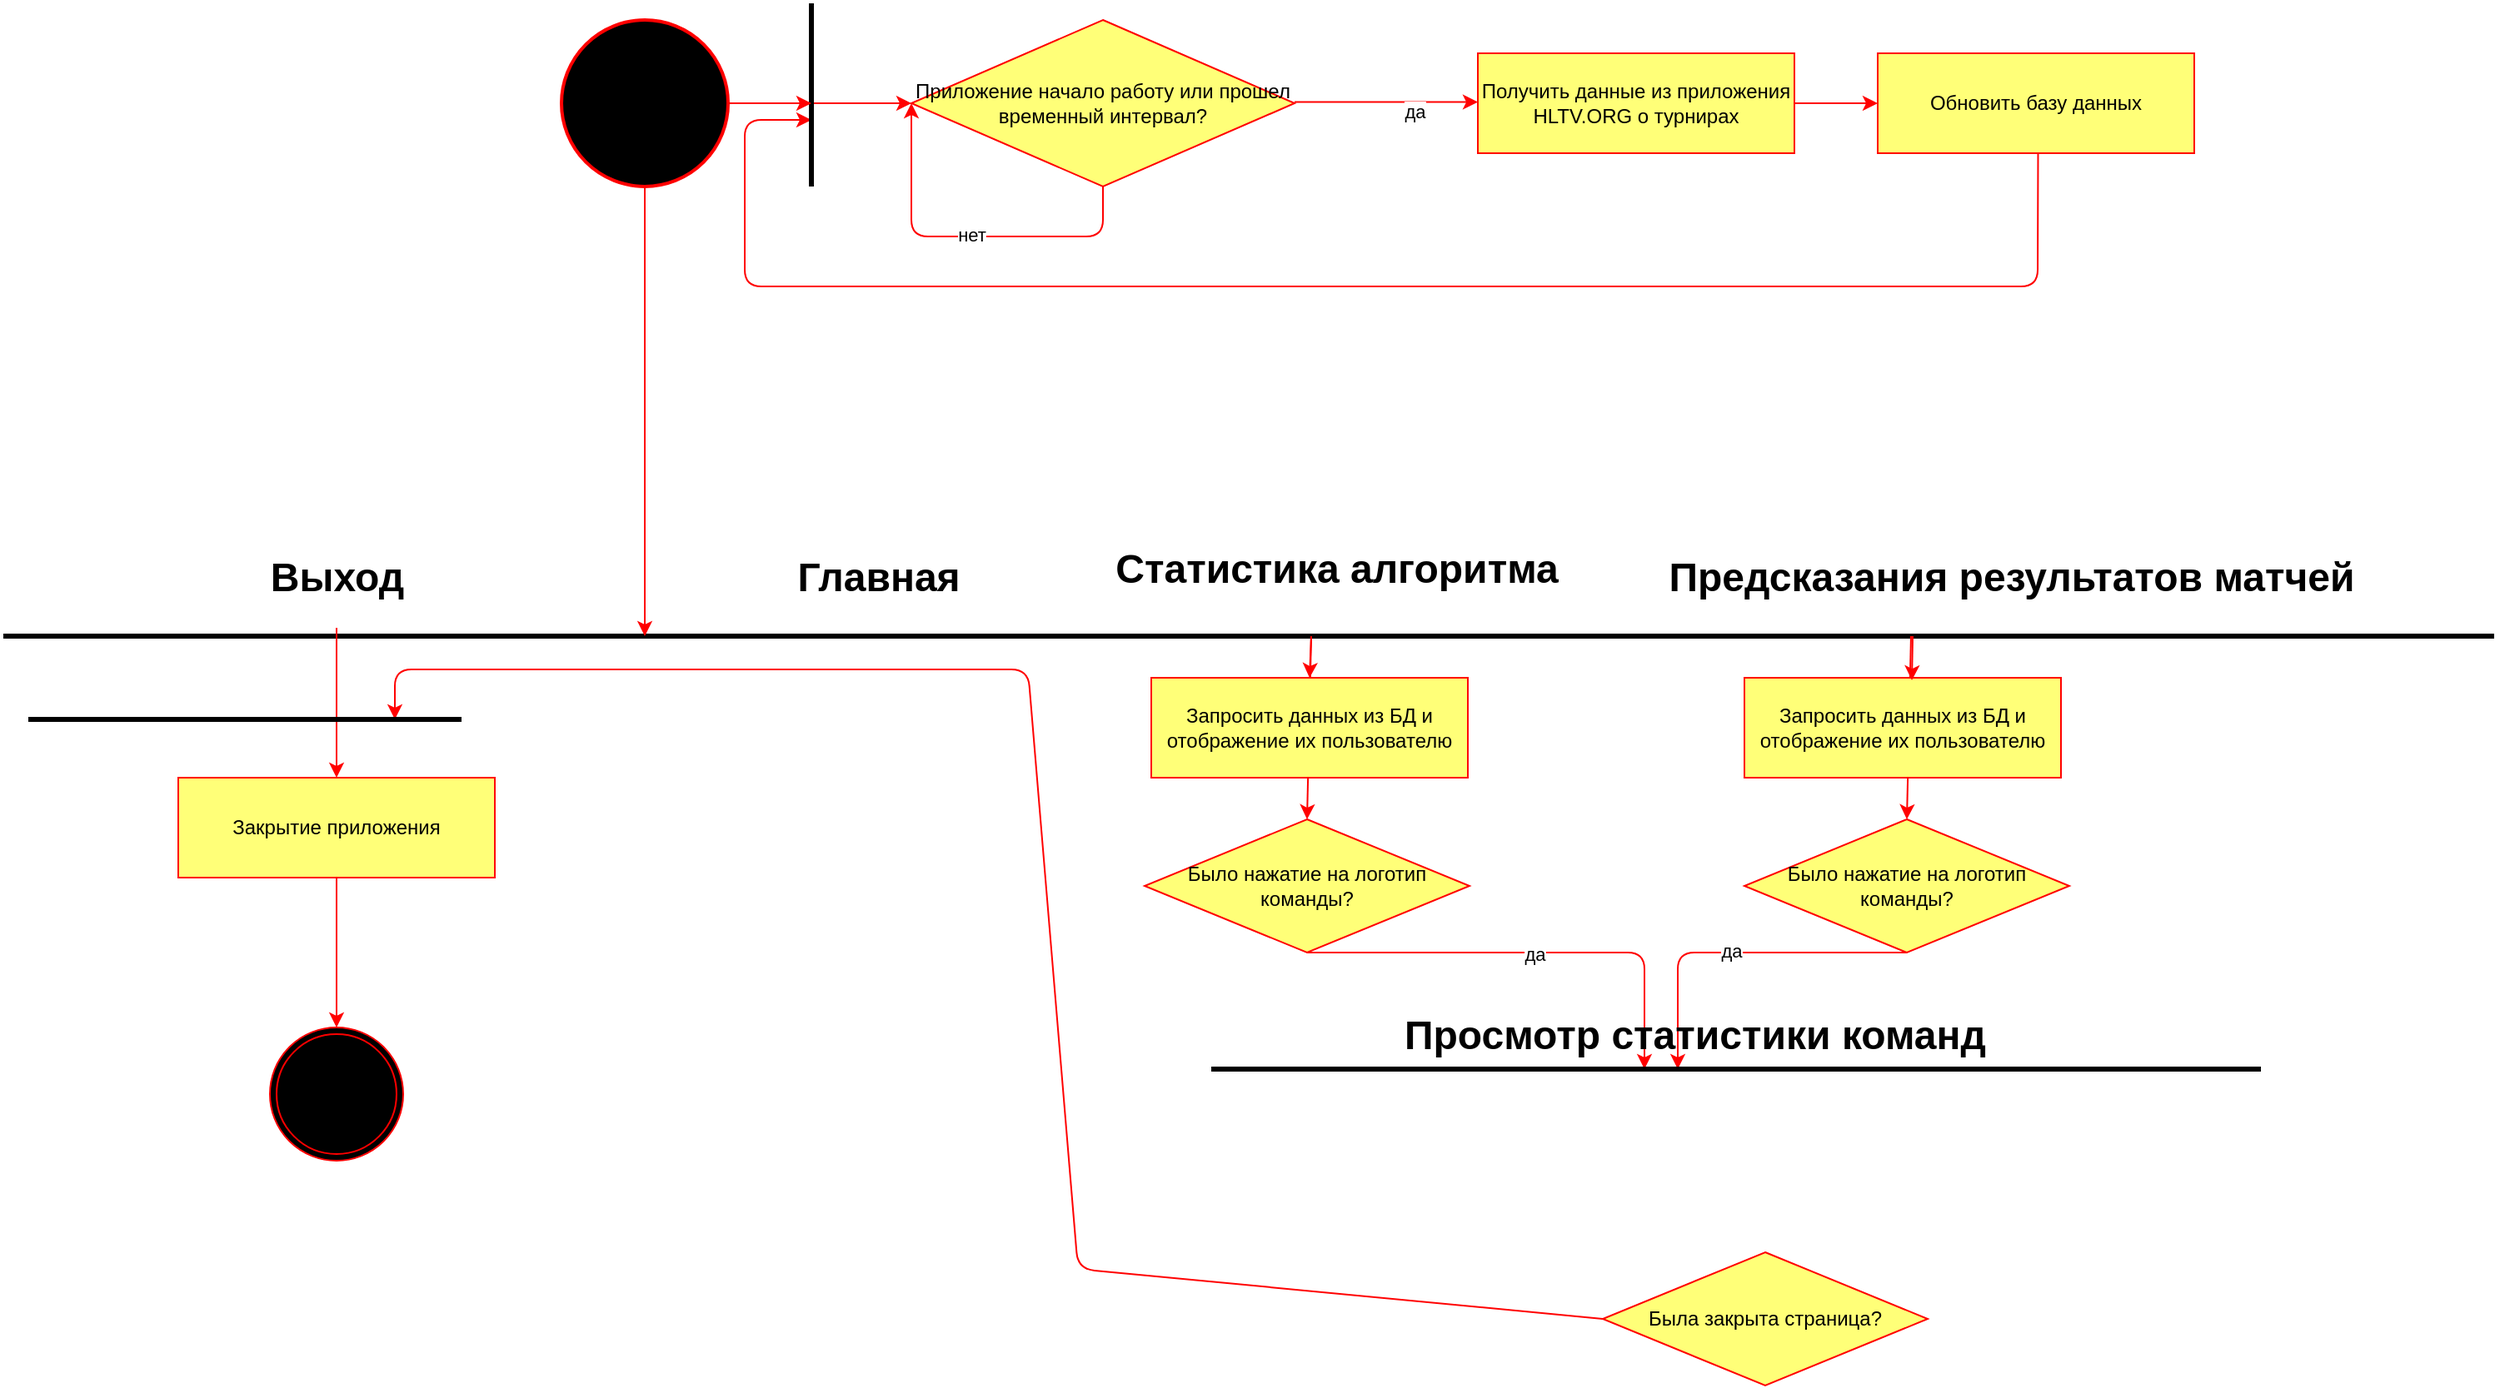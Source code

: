 <mxfile version="14.7.2" type="github">
  <diagram id="ovl93kgdagDSXJWDj75_" name="Page-1">
    <mxGraphModel dx="3304" dy="3299" grid="1" gridSize="10" guides="1" tooltips="1" connect="1" arrows="1" fold="1" page="1" pageScale="1" pageWidth="827" pageHeight="1169" math="0" shadow="0">
      <root>
        <mxCell id="0" />
        <mxCell id="1" parent="0" />
        <mxCell id="dWMFUqPLQpucTrkb1VZX-1" value="" style="strokeWidth=2;html=1;shape=mxgraph.flowchart.start_2;whiteSpace=wrap;fillColor=#000000;strokeColor=#FF0000;" vertex="1" parent="1">
          <mxGeometry x="-690" y="-1590" width="100" height="100" as="geometry" />
        </mxCell>
        <mxCell id="dWMFUqPLQpucTrkb1VZX-2" value="" style="endArrow=none;html=1;strokeWidth=3;" edge="1" parent="1">
          <mxGeometry width="50" height="50" relative="1" as="geometry">
            <mxPoint x="-1025" y="-1220" as="sourcePoint" />
            <mxPoint x="470" y="-1220" as="targetPoint" />
          </mxGeometry>
        </mxCell>
        <mxCell id="dWMFUqPLQpucTrkb1VZX-3" value="" style="endArrow=classic;html=1;strokeColor=#FF0000;exitX=0.5;exitY=1;exitDx=0;exitDy=0;exitPerimeter=0;" edge="1" parent="1" source="dWMFUqPLQpucTrkb1VZX-1">
          <mxGeometry width="50" height="50" relative="1" as="geometry">
            <mxPoint x="415" y="-1240" as="sourcePoint" />
            <mxPoint x="-640" y="-1220" as="targetPoint" />
          </mxGeometry>
        </mxCell>
        <mxCell id="dWMFUqPLQpucTrkb1VZX-4" value="Главная" style="text;strokeColor=none;fillColor=none;html=1;fontSize=24;fontStyle=1;verticalAlign=middle;align=center;" vertex="1" parent="1">
          <mxGeometry x="-550" y="-1275" width="100" height="40" as="geometry" />
        </mxCell>
        <mxCell id="dWMFUqPLQpucTrkb1VZX-13" value="Выход" style="text;strokeColor=none;fillColor=none;html=1;fontSize=24;fontStyle=1;verticalAlign=middle;align=center;" vertex="1" parent="1">
          <mxGeometry x="-875" y="-1275" width="100" height="40" as="geometry" />
        </mxCell>
        <mxCell id="dWMFUqPLQpucTrkb1VZX-14" value="Закрытие приложения" style="whiteSpace=wrap;html=1;strokeColor=#FF0000;gradientColor=none;fillColor=#FFFF78;" vertex="1" parent="1">
          <mxGeometry x="-920" y="-1135" width="190" height="60" as="geometry" />
        </mxCell>
        <mxCell id="dWMFUqPLQpucTrkb1VZX-15" value="" style="endArrow=classic;html=1;strokeColor=#FF0000;entryX=0.5;entryY=0;entryDx=0;entryDy=0;" edge="1" parent="1" target="dWMFUqPLQpucTrkb1VZX-14">
          <mxGeometry width="50" height="50" relative="1" as="geometry">
            <mxPoint x="-825" y="-1225" as="sourcePoint" />
            <mxPoint x="-475" y="-1015" as="targetPoint" />
          </mxGeometry>
        </mxCell>
        <mxCell id="dWMFUqPLQpucTrkb1VZX-17" value="" style="ellipse;shape=doubleEllipse;whiteSpace=wrap;html=1;aspect=fixed;gradientColor=none;fillColor=#000000;strokeColor=#FF0000;" vertex="1" parent="1">
          <mxGeometry x="-865" y="-985" width="80" height="80" as="geometry" />
        </mxCell>
        <mxCell id="dWMFUqPLQpucTrkb1VZX-20" value="Статистика алгоритма" style="text;strokeColor=none;fillColor=none;html=1;fontSize=24;fontStyle=1;verticalAlign=middle;align=center;" vertex="1" parent="1">
          <mxGeometry x="-275" y="-1280" width="100" height="40" as="geometry" />
        </mxCell>
        <mxCell id="dWMFUqPLQpucTrkb1VZX-33" value="Предсказания результатов матчей" style="text;strokeColor=none;fillColor=none;html=1;fontSize=24;fontStyle=1;verticalAlign=middle;align=center;" vertex="1" parent="1">
          <mxGeometry x="130" y="-1275" width="100" height="40" as="geometry" />
        </mxCell>
        <mxCell id="dWMFUqPLQpucTrkb1VZX-78" value="" style="endArrow=classic;html=1;strokeColor=#FF0000;entryX=0.5;entryY=0;entryDx=0;entryDy=0;exitX=0.5;exitY=1;exitDx=0;exitDy=0;" edge="1" parent="1" source="dWMFUqPLQpucTrkb1VZX-14" target="dWMFUqPLQpucTrkb1VZX-17">
          <mxGeometry width="50" height="50" relative="1" as="geometry">
            <mxPoint x="-815" y="-1215" as="sourcePoint" />
            <mxPoint x="-815" y="-1125" as="targetPoint" />
          </mxGeometry>
        </mxCell>
        <mxCell id="dWMFUqPLQpucTrkb1VZX-80" value="Было нажатие на логотип команды?" style="rhombus;whiteSpace=wrap;html=1;fillColor=#FFFF78;gradientColor=none;strokeColor=#FF0000;" vertex="1" parent="1">
          <mxGeometry x="-340" y="-1110" width="195" height="80" as="geometry" />
        </mxCell>
        <mxCell id="dWMFUqPLQpucTrkb1VZX-81" value="" style="endArrow=classic;html=1;strokeColor=#FF0000;entryX=0.5;entryY=0;entryDx=0;entryDy=0;" edge="1" parent="1" target="dWMFUqPLQpucTrkb1VZX-80">
          <mxGeometry width="50" height="50" relative="1" as="geometry">
            <mxPoint x="-240" y="-1220" as="sourcePoint" />
            <mxPoint x="-815" y="-1125" as="targetPoint" />
          </mxGeometry>
        </mxCell>
        <mxCell id="dWMFUqPLQpucTrkb1VZX-82" value="Было нажатие на логотип команды?" style="rhombus;whiteSpace=wrap;html=1;fillColor=#FFFF78;gradientColor=none;strokeColor=#FF0000;" vertex="1" parent="1">
          <mxGeometry x="20" y="-1110" width="195" height="80" as="geometry" />
        </mxCell>
        <mxCell id="dWMFUqPLQpucTrkb1VZX-83" value="" style="endArrow=classic;html=1;strokeColor=#FF0000;entryX=0.5;entryY=0;entryDx=0;entryDy=0;" edge="1" parent="1" target="dWMFUqPLQpucTrkb1VZX-82">
          <mxGeometry width="50" height="50" relative="1" as="geometry">
            <mxPoint x="120" y="-1220" as="sourcePoint" />
            <mxPoint x="-232.5" y="-1110" as="targetPoint" />
          </mxGeometry>
        </mxCell>
        <mxCell id="dWMFUqPLQpucTrkb1VZX-84" value="" style="endArrow=classic;html=1;strokeColor=#FF0000;exitX=0.5;exitY=1;exitDx=0;exitDy=0;" edge="1" parent="1" source="dWMFUqPLQpucTrkb1VZX-80">
          <mxGeometry width="50" height="50" relative="1" as="geometry">
            <mxPoint x="-230" y="-1210" as="sourcePoint" />
            <mxPoint x="-40" y="-960" as="targetPoint" />
            <Array as="points">
              <mxPoint x="-40" y="-1030" />
            </Array>
          </mxGeometry>
        </mxCell>
        <mxCell id="dWMFUqPLQpucTrkb1VZX-85" value="да&lt;br&gt;" style="edgeLabel;html=1;align=center;verticalAlign=middle;resizable=0;points=[];" vertex="1" connectable="0" parent="dWMFUqPLQpucTrkb1VZX-84">
          <mxGeometry x="0.011" y="-1" relative="1" as="geometry">
            <mxPoint x="-1" as="offset" />
          </mxGeometry>
        </mxCell>
        <mxCell id="dWMFUqPLQpucTrkb1VZX-87" value="" style="endArrow=classic;html=1;strokeColor=#FF0000;exitX=0.5;exitY=1;exitDx=0;exitDy=0;" edge="1" parent="1" source="dWMFUqPLQpucTrkb1VZX-82">
          <mxGeometry width="50" height="50" relative="1" as="geometry">
            <mxPoint x="-232.5" y="-1030" as="sourcePoint" />
            <mxPoint x="-20" y="-960" as="targetPoint" />
            <Array as="points">
              <mxPoint x="-20" y="-1030" />
            </Array>
          </mxGeometry>
        </mxCell>
        <mxCell id="dWMFUqPLQpucTrkb1VZX-88" value="да&lt;br&gt;" style="edgeLabel;html=1;align=center;verticalAlign=middle;resizable=0;points=[];" vertex="1" connectable="0" parent="dWMFUqPLQpucTrkb1VZX-87">
          <mxGeometry x="0.011" y="-1" relative="1" as="geometry">
            <mxPoint x="-1" as="offset" />
          </mxGeometry>
        </mxCell>
        <mxCell id="dWMFUqPLQpucTrkb1VZX-89" value="" style="endArrow=none;html=1;strokeWidth=3;" edge="1" parent="1">
          <mxGeometry width="50" height="50" relative="1" as="geometry">
            <mxPoint x="-300" y="-960" as="sourcePoint" />
            <mxPoint x="330" y="-960" as="targetPoint" />
          </mxGeometry>
        </mxCell>
        <mxCell id="dWMFUqPLQpucTrkb1VZX-90" value="Просмотр статистики команд" style="text;strokeColor=none;fillColor=none;html=1;fontSize=24;fontStyle=1;verticalAlign=middle;align=center;" vertex="1" parent="1">
          <mxGeometry x="-60" y="-1000" width="100" height="40" as="geometry" />
        </mxCell>
        <mxCell id="dWMFUqPLQpucTrkb1VZX-91" value="Была закрыта страница?" style="rhombus;whiteSpace=wrap;html=1;fillColor=#FFFF78;gradientColor=none;strokeColor=#FF0000;" vertex="1" parent="1">
          <mxGeometry x="-65" y="-850" width="195" height="80" as="geometry" />
        </mxCell>
        <mxCell id="dWMFUqPLQpucTrkb1VZX-92" value="" style="endArrow=classic;html=1;strokeColor=#FF0000;exitX=0;exitY=0.5;exitDx=0;exitDy=0;" edge="1" parent="1" source="dWMFUqPLQpucTrkb1VZX-91">
          <mxGeometry width="50" height="50" relative="1" as="geometry">
            <mxPoint x="-11.25" y="-825" as="sourcePoint" />
            <mxPoint x="-790" y="-1170" as="targetPoint" />
            <Array as="points">
              <mxPoint x="-380" y="-840" />
              <mxPoint x="-410" y="-1200" />
              <mxPoint x="-790" y="-1200" />
            </Array>
          </mxGeometry>
        </mxCell>
        <mxCell id="dWMFUqPLQpucTrkb1VZX-93" value="" style="endArrow=none;html=1;strokeWidth=3;" edge="1" parent="1">
          <mxGeometry width="50" height="50" relative="1" as="geometry">
            <mxPoint x="-1010" y="-1170" as="sourcePoint" />
            <mxPoint x="-750" y="-1170" as="targetPoint" />
          </mxGeometry>
        </mxCell>
        <mxCell id="dWMFUqPLQpucTrkb1VZX-94" value="" style="endArrow=classic;html=1;strokeColor=#FF0000;exitX=1;exitY=0.5;exitDx=0;exitDy=0;exitPerimeter=0;" edge="1" parent="1" source="dWMFUqPLQpucTrkb1VZX-1">
          <mxGeometry width="50" height="50" relative="1" as="geometry">
            <mxPoint x="-630" y="-1480" as="sourcePoint" />
            <mxPoint x="-480" y="-1540" as="targetPoint" />
          </mxGeometry>
        </mxCell>
        <mxCell id="dWMFUqPLQpucTrkb1VZX-95" value="Приложение начало работу или прошел временный интервал?" style="rhombus;whiteSpace=wrap;html=1;fillColor=#FFFF78;gradientColor=none;strokeColor=#FF0000;" vertex="1" parent="1">
          <mxGeometry x="-480" y="-1590" width="230" height="100" as="geometry" />
        </mxCell>
        <mxCell id="dWMFUqPLQpucTrkb1VZX-96" value="" style="endArrow=classic;html=1;strokeColor=#FF0000;exitX=1;exitY=0.5;exitDx=0;exitDy=0;exitPerimeter=0;" edge="1" parent="1">
          <mxGeometry width="50" height="50" relative="1" as="geometry">
            <mxPoint x="-250" y="-1540.71" as="sourcePoint" />
            <mxPoint x="-140" y="-1540.71" as="targetPoint" />
          </mxGeometry>
        </mxCell>
        <mxCell id="dWMFUqPLQpucTrkb1VZX-99" value="да" style="edgeLabel;html=1;align=center;verticalAlign=middle;resizable=0;points=[];" vertex="1" connectable="0" parent="dWMFUqPLQpucTrkb1VZX-96">
          <mxGeometry x="0.304" y="-5" relative="1" as="geometry">
            <mxPoint as="offset" />
          </mxGeometry>
        </mxCell>
        <mxCell id="dWMFUqPLQpucTrkb1VZX-97" value="" style="endArrow=classic;html=1;strokeColor=#FF0000;exitX=0.5;exitY=1;exitDx=0;exitDy=0;entryX=0;entryY=0.5;entryDx=0;entryDy=0;" edge="1" parent="1" source="dWMFUqPLQpucTrkb1VZX-95" target="dWMFUqPLQpucTrkb1VZX-95">
          <mxGeometry width="50" height="50" relative="1" as="geometry">
            <mxPoint x="-350" y="-1470" as="sourcePoint" />
            <mxPoint x="-365" y="-1400" as="targetPoint" />
            <Array as="points">
              <mxPoint x="-365" y="-1460" />
              <mxPoint x="-480" y="-1460" />
            </Array>
          </mxGeometry>
        </mxCell>
        <mxCell id="dWMFUqPLQpucTrkb1VZX-98" value="нет&lt;br&gt;" style="edgeLabel;html=1;align=center;verticalAlign=middle;resizable=0;points=[];" vertex="1" connectable="0" parent="dWMFUqPLQpucTrkb1VZX-97">
          <mxGeometry x="-0.031" y="-1" relative="1" as="geometry">
            <mxPoint as="offset" />
          </mxGeometry>
        </mxCell>
        <mxCell id="dWMFUqPLQpucTrkb1VZX-100" value="Получить данные из приложения HLTV.ORG о турнирах&lt;span style=&quot;color: rgba(0 , 0 , 0 , 0) ; font-family: monospace ; font-size: 0px&quot;&gt;%3CmxGraphModel%3E%3Croot%3E%3CmxCell%20id%3D%220%22%2F%3E%3CmxCell%20id%3D%221%22%20parent%3D%220%22%2F%3E%3CmxCell%20id%3D%222%22%20value%3D%22%D0%97%D0%B0%D0%BA%D1%80%D1%8B%D1%82%D0%B8%D0%B5%20%D0%BF%D1%80%D0%B8%D0%BB%D0%BE%D0%B6%D0%B5%D0%BD%D0%B8%D1%8F%22%20style%3D%22whiteSpace%3Dwrap%3Bhtml%3D1%3BstrokeColor%3D%23FF0000%3BgradientColor%3Dnone%3BfillColor%3D%23FFFF78%3B%22%20vertex%3D%221%22%20parent%3D%221%22%3E%3CmxGeometry%20x%3D%22-920%22%20y%3D%22-1135%22%20width%3D%22190%22%20height%3D%2260%22%20as%3D%22geometry%22%2F%3E%3C%2FmxCell%3E%3C%2Froot%3E%3C%2FmxGraphModel%3E&amp;nbsp;&lt;/span&gt;" style="whiteSpace=wrap;html=1;strokeColor=#FF0000;gradientColor=none;fillColor=#FFFF78;" vertex="1" parent="1">
          <mxGeometry x="-140" y="-1570" width="190" height="60" as="geometry" />
        </mxCell>
        <mxCell id="dWMFUqPLQpucTrkb1VZX-101" value="Обновить базу данных" style="whiteSpace=wrap;html=1;strokeColor=#FF0000;gradientColor=none;fillColor=#FFFF78;" vertex="1" parent="1">
          <mxGeometry x="100" y="-1570" width="190" height="60" as="geometry" />
        </mxCell>
        <mxCell id="dWMFUqPLQpucTrkb1VZX-102" value="" style="endArrow=classic;html=1;strokeColor=#FF0000;entryX=0;entryY=0.5;entryDx=0;entryDy=0;exitX=1;exitY=0.5;exitDx=0;exitDy=0;" edge="1" parent="1" source="dWMFUqPLQpucTrkb1VZX-100" target="dWMFUqPLQpucTrkb1VZX-101">
          <mxGeometry width="50" height="50" relative="1" as="geometry">
            <mxPoint x="-230" y="-1210" as="sourcePoint" />
            <mxPoint x="-232.5" y="-1110" as="targetPoint" />
          </mxGeometry>
        </mxCell>
        <mxCell id="dWMFUqPLQpucTrkb1VZX-104" value="" style="endArrow=classic;html=1;strokeColor=#FF0000;" edge="1" parent="1">
          <mxGeometry width="50" height="50" relative="1" as="geometry">
            <mxPoint x="196.25" y="-1510" as="sourcePoint" />
            <mxPoint x="-540" y="-1530" as="targetPoint" />
            <Array as="points">
              <mxPoint x="196" y="-1430" />
              <mxPoint x="-580" y="-1430" />
              <mxPoint x="-580" y="-1530" />
            </Array>
          </mxGeometry>
        </mxCell>
        <mxCell id="dWMFUqPLQpucTrkb1VZX-105" value="" style="endArrow=none;html=1;strokeWidth=3;" edge="1" parent="1">
          <mxGeometry width="50" height="50" relative="1" as="geometry">
            <mxPoint x="-540" y="-1600" as="sourcePoint" />
            <mxPoint x="-540" y="-1490" as="targetPoint" />
          </mxGeometry>
        </mxCell>
        <mxCell id="dWMFUqPLQpucTrkb1VZX-106" value="" style="endArrow=classic;html=1;strokeColor=#FF0000;exitX=1;exitY=0.5;exitDx=0;exitDy=0;exitPerimeter=0;" edge="1" parent="1" source="dWMFUqPLQpucTrkb1VZX-1">
          <mxGeometry width="50" height="50" relative="1" as="geometry">
            <mxPoint x="-815" y="-1215" as="sourcePoint" />
            <mxPoint x="-540" y="-1540" as="targetPoint" />
          </mxGeometry>
        </mxCell>
        <mxCell id="dWMFUqPLQpucTrkb1VZX-107" value="Запросить данных из БД и отображение их пользователю&lt;span style=&quot;color: rgba(0 , 0 , 0 , 0) ; font-family: monospace ; font-size: 0px&quot;&gt;%3CmxGraphModel%3E%3Croot%3E%3CmxCell%20id%3D%220%22%2F%3E%3CmxCell%20id%3D%221%22%20parent%3D%220%22%2F%3E%3CmxCell%20id%3D%222%22%20value%3D%22%D0%9F%D0%BE%D0%BB%D1%83%D1%87%D0%B8%D1%82%D1%8C%20%D0%B4%D0%B0%D0%BD%D0%BD%D1%8B%D0%B5%20%D0%B8%D0%B7%20%D0%BF%D1%80%D0%B8%D0%BB%D0%BE%D0%B6%D0%B5%D0%BD%D0%B8%D1%8F%20HLTV.ORG%20%D0%BE%20%D1%82%D1%83%D1%80%D0%BD%D0%B8%D1%80%D0%B0%D1%85%26lt%3Bspan%20style%3D%26quot%3Bcolor%3A%20rgba(0%20%2C%200%20%2C%200%20%2C%200)%20%3B%20font-family%3A%20monospace%20%3B%20font-size%3A%200px%26quot%3B%26gt%3B%253CmxGraphModel%253E%253Croot%253E%253CmxCell%2520id%253D%25220%2522%252F%253E%253CmxCell%2520id%253D%25221%2522%2520parent%253D%25220%2522%252F%253E%253CmxCell%2520id%253D%25222%2522%2520value%253D%2522%25D0%2597%25D0%25B0%25D0%25BA%25D1%2580%25D1%258B%25D1%2582%25D0%25B8%25D0%25B5%2520%25D0%25BF%25D1%2580%25D0%25B8%25D0%25BB%25D0%25BE%25D0%25B6%25D0%25B5%25D0%25BD%25D0%25B8%25D1%258F%2522%2520style%253D%2522whiteSpace%253Dwrap%253Bhtml%253D1%253BstrokeColor%253D%2523FF0000%253BgradientColor%253Dnone%253BfillColor%253D%2523FFFF78%253B%2522%2520vertex%253D%25221%2522%2520parent%253D%25221%2522%253E%253CmxGeometry%2520x%253D%2522-920%2522%2520y%253D%2522-1135%2522%2520width%253D%2522190%2522%2520height%253D%252260%2522%2520as%253D%2522geometry%2522%252F%253E%253C%252FmxCell%253E%253C%252Froot%253E%253C%252FmxGraphModel%253E%26amp%3Bnbsp%3B%26lt%3B%2Fspan%26gt%3B%22%20style%3D%22whiteSpace%3Dwrap%3Bhtml%3D1%3BstrokeColor%3D%23FF0000%3BgradientColor%3Dnone%3BfillColor%3D%23FFFF78%3B%22%20vertex%3D%221%22%20parent%3D%221%22%3E%3CmxGeometry%20x%3D%22-140%22%20y%3D%22-1570%22%20width%3D%22190%22%20height%3D%2260%22%20as%3D%22geometry%22%2F%3E%3C%2FmxCell%3E%3C%2Froot%3E%3C%2FmxGraphModel%3E&lt;/span&gt;" style="whiteSpace=wrap;html=1;strokeColor=#FF0000;gradientColor=none;fillColor=#FFFF78;" vertex="1" parent="1">
          <mxGeometry x="-336" y="-1195" width="190" height="60" as="geometry" />
        </mxCell>
        <mxCell id="dWMFUqPLQpucTrkb1VZX-108" value="Запросить данных из БД и отображение их пользователю&lt;span style=&quot;color: rgba(0 , 0 , 0 , 0) ; font-family: monospace ; font-size: 0px&quot;&gt;%3CmxGraphModel%3E%3Croot%3E%3CmxCell%20id%3D%220%22%2F%3E%3CmxCell%20id%3D%221%22%20parent%3D%220%22%2F%3E%3CmxCell%20id%3D%222%22%20value%3D%22%D0%9F%D0%BE%D0%BB%D1%83%D1%87%D0%B8%D1%82%D1%8C%20%D0%B4%D0%B0%D0%BD%D0%BD%D1%8B%D0%B5%20%D0%B8%D0%B7%20%D0%BF%D1%80%D0%B8%D0%BB%D0%BE%D0%B6%D0%B5%D0%BD%D0%B8%D1%8F%20HLTV.ORG%20%D0%BE%20%D1%82%D1%83%D1%80%D0%BD%D0%B8%D1%80%D0%B0%D1%85%26lt%3Bspan%20style%3D%26quot%3Bcolor%3A%20rgba(0%20%2C%200%20%2C%200%20%2C%200)%20%3B%20font-family%3A%20monospace%20%3B%20font-size%3A%200px%26quot%3B%26gt%3B%253CmxGraphModel%253E%253Croot%253E%253CmxCell%2520id%253D%25220%2522%252F%253E%253CmxCell%2520id%253D%25221%2522%2520parent%253D%25220%2522%252F%253E%253CmxCell%2520id%253D%25222%2522%2520value%253D%2522%25D0%2597%25D0%25B0%25D0%25BA%25D1%2580%25D1%258B%25D1%2582%25D0%25B8%25D0%25B5%2520%25D0%25BF%25D1%2580%25D0%25B8%25D0%25BB%25D0%25BE%25D0%25B6%25D0%25B5%25D0%25BD%25D0%25B8%25D1%258F%2522%2520style%253D%2522whiteSpace%253Dwrap%253Bhtml%253D1%253BstrokeColor%253D%2523FF0000%253BgradientColor%253Dnone%253BfillColor%253D%2523FFFF78%253B%2522%2520vertex%253D%25221%2522%2520parent%253D%25221%2522%253E%253CmxGeometry%2520x%253D%2522-920%2522%2520y%253D%2522-1135%2522%2520width%253D%2522190%2522%2520height%253D%252260%2522%2520as%253D%2522geometry%2522%252F%253E%253C%252FmxCell%253E%253C%252Froot%253E%253C%252FmxGraphModel%253E%26amp%3Bnbsp%3B%26lt%3B%2Fspan%26gt%3B%22%20style%3D%22whiteSpace%3Dwrap%3Bhtml%3D1%3BstrokeColor%3D%23FF0000%3BgradientColor%3Dnone%3BfillColor%3D%23FFFF78%3B%22%20vertex%3D%221%22%20parent%3D%221%22%3E%3CmxGeometry%20x%3D%22-140%22%20y%3D%22-1570%22%20width%3D%22190%22%20height%3D%2260%22%20as%3D%22geometry%22%2F%3E%3C%2FmxCell%3E%3C%2Froot%3E%3C%2FmxGraphModel%3E&lt;/span&gt;" style="whiteSpace=wrap;html=1;strokeColor=#FF0000;gradientColor=none;fillColor=#FFFF78;" vertex="1" parent="1">
          <mxGeometry x="20" y="-1195" width="190" height="60" as="geometry" />
        </mxCell>
        <mxCell id="dWMFUqPLQpucTrkb1VZX-109" value="" style="endArrow=classic;html=1;strokeColor=#FF0000;entryX=0.529;entryY=0.026;entryDx=0;entryDy=0;entryPerimeter=0;" edge="1" parent="1" target="dWMFUqPLQpucTrkb1VZX-108">
          <mxGeometry width="50" height="50" relative="1" as="geometry">
            <mxPoint x="121" y="-1220" as="sourcePoint" />
            <mxPoint x="-60" y="-1375" as="targetPoint" />
          </mxGeometry>
        </mxCell>
        <mxCell id="dWMFUqPLQpucTrkb1VZX-110" value="" style="endArrow=classic;html=1;strokeColor=#FF0000;entryX=0.5;entryY=0;entryDx=0;entryDy=0;" edge="1" parent="1" target="dWMFUqPLQpucTrkb1VZX-107">
          <mxGeometry width="50" height="50" relative="1" as="geometry">
            <mxPoint x="-240" y="-1220" as="sourcePoint" />
            <mxPoint x="130.51" y="-1183.44" as="targetPoint" />
          </mxGeometry>
        </mxCell>
      </root>
    </mxGraphModel>
  </diagram>
</mxfile>
